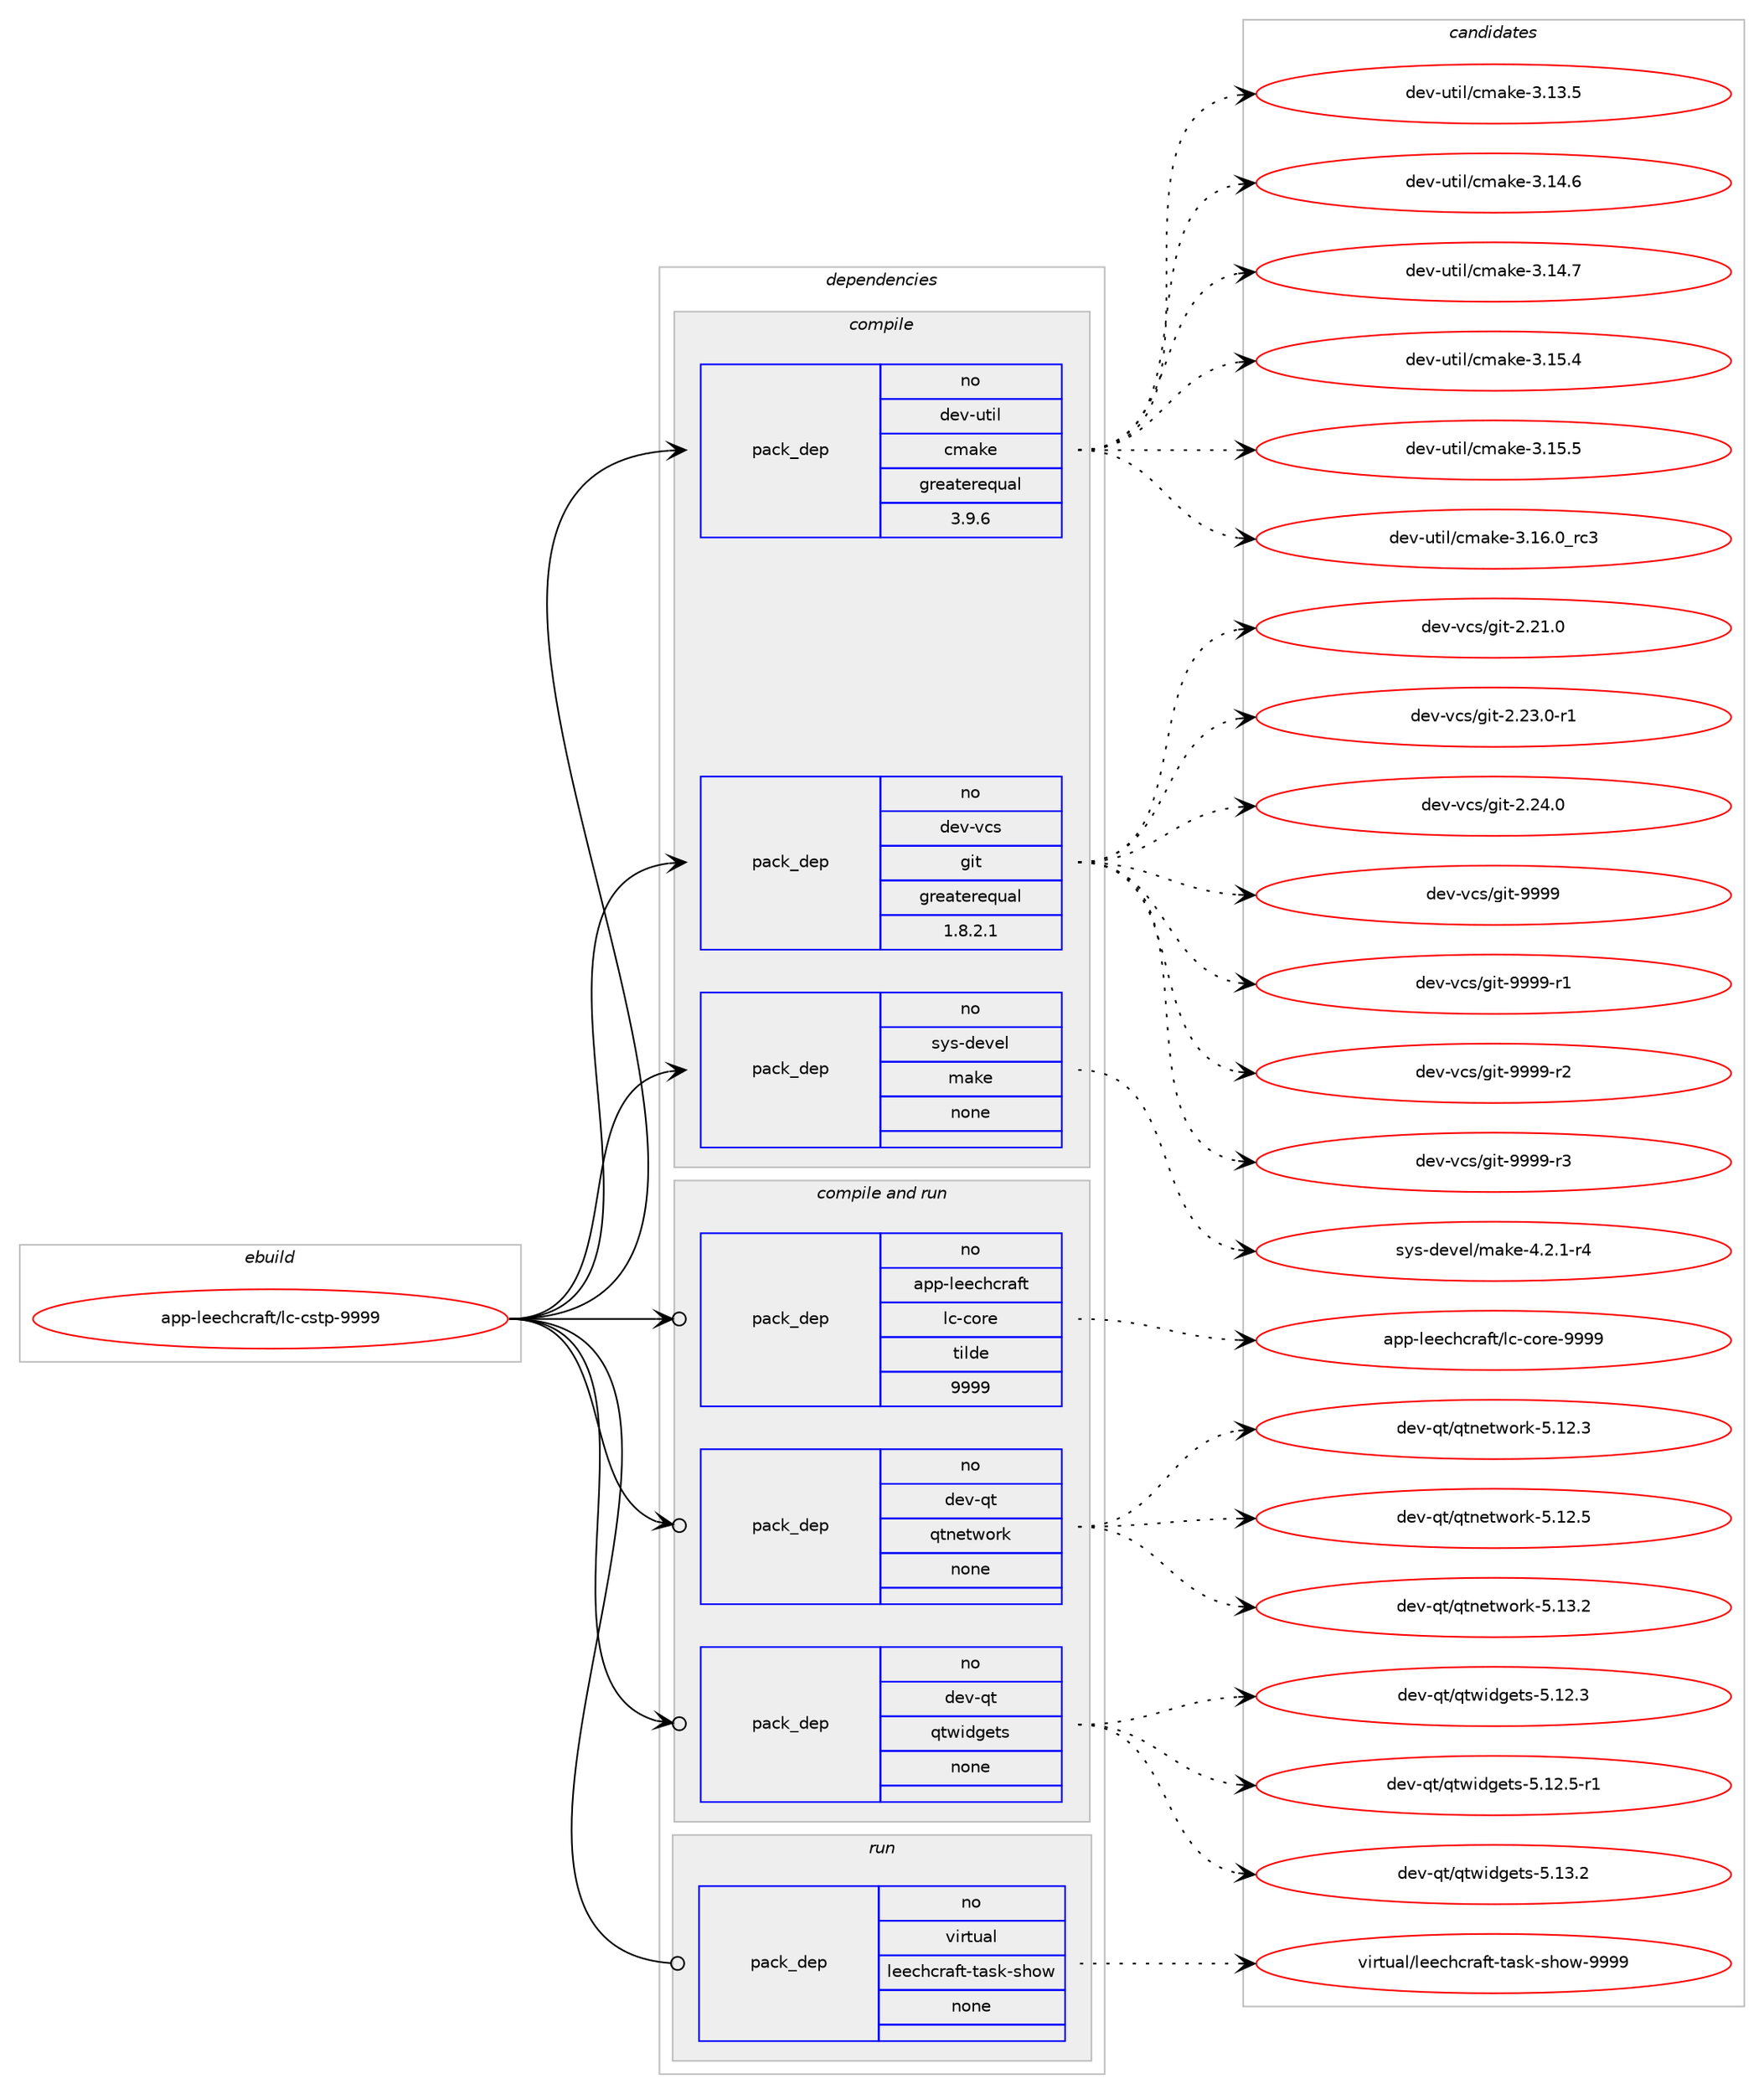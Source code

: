 digraph prolog {

# *************
# Graph options
# *************

newrank=true;
concentrate=true;
compound=true;
graph [rankdir=LR,fontname=Helvetica,fontsize=10,ranksep=1.5];#, ranksep=2.5, nodesep=0.2];
edge  [arrowhead=vee];
node  [fontname=Helvetica,fontsize=10];

# **********
# The ebuild
# **********

subgraph cluster_leftcol {
color=gray;
rank=same;
label=<<i>ebuild</i>>;
id [label="app-leechcraft/lc-cstp-9999", color=red, width=4, href="../app-leechcraft/lc-cstp-9999.svg"];
}

# ****************
# The dependencies
# ****************

subgraph cluster_midcol {
color=gray;
label=<<i>dependencies</i>>;
subgraph cluster_compile {
fillcolor="#eeeeee";
style=filled;
label=<<i>compile</i>>;
subgraph pack368882 {
dependency496472 [label=<<TABLE BORDER="0" CELLBORDER="1" CELLSPACING="0" CELLPADDING="4" WIDTH="220"><TR><TD ROWSPAN="6" CELLPADDING="30">pack_dep</TD></TR><TR><TD WIDTH="110">no</TD></TR><TR><TD>dev-util</TD></TR><TR><TD>cmake</TD></TR><TR><TD>greaterequal</TD></TR><TR><TD>3.9.6</TD></TR></TABLE>>, shape=none, color=blue];
}
id:e -> dependency496472:w [weight=20,style="solid",arrowhead="vee"];
subgraph pack368883 {
dependency496473 [label=<<TABLE BORDER="0" CELLBORDER="1" CELLSPACING="0" CELLPADDING="4" WIDTH="220"><TR><TD ROWSPAN="6" CELLPADDING="30">pack_dep</TD></TR><TR><TD WIDTH="110">no</TD></TR><TR><TD>dev-vcs</TD></TR><TR><TD>git</TD></TR><TR><TD>greaterequal</TD></TR><TR><TD>1.8.2.1</TD></TR></TABLE>>, shape=none, color=blue];
}
id:e -> dependency496473:w [weight=20,style="solid",arrowhead="vee"];
subgraph pack368884 {
dependency496474 [label=<<TABLE BORDER="0" CELLBORDER="1" CELLSPACING="0" CELLPADDING="4" WIDTH="220"><TR><TD ROWSPAN="6" CELLPADDING="30">pack_dep</TD></TR><TR><TD WIDTH="110">no</TD></TR><TR><TD>sys-devel</TD></TR><TR><TD>make</TD></TR><TR><TD>none</TD></TR><TR><TD></TD></TR></TABLE>>, shape=none, color=blue];
}
id:e -> dependency496474:w [weight=20,style="solid",arrowhead="vee"];
}
subgraph cluster_compileandrun {
fillcolor="#eeeeee";
style=filled;
label=<<i>compile and run</i>>;
subgraph pack368885 {
dependency496475 [label=<<TABLE BORDER="0" CELLBORDER="1" CELLSPACING="0" CELLPADDING="4" WIDTH="220"><TR><TD ROWSPAN="6" CELLPADDING="30">pack_dep</TD></TR><TR><TD WIDTH="110">no</TD></TR><TR><TD>app-leechcraft</TD></TR><TR><TD>lc-core</TD></TR><TR><TD>tilde</TD></TR><TR><TD>9999</TD></TR></TABLE>>, shape=none, color=blue];
}
id:e -> dependency496475:w [weight=20,style="solid",arrowhead="odotvee"];
subgraph pack368886 {
dependency496476 [label=<<TABLE BORDER="0" CELLBORDER="1" CELLSPACING="0" CELLPADDING="4" WIDTH="220"><TR><TD ROWSPAN="6" CELLPADDING="30">pack_dep</TD></TR><TR><TD WIDTH="110">no</TD></TR><TR><TD>dev-qt</TD></TR><TR><TD>qtnetwork</TD></TR><TR><TD>none</TD></TR><TR><TD></TD></TR></TABLE>>, shape=none, color=blue];
}
id:e -> dependency496476:w [weight=20,style="solid",arrowhead="odotvee"];
subgraph pack368887 {
dependency496477 [label=<<TABLE BORDER="0" CELLBORDER="1" CELLSPACING="0" CELLPADDING="4" WIDTH="220"><TR><TD ROWSPAN="6" CELLPADDING="30">pack_dep</TD></TR><TR><TD WIDTH="110">no</TD></TR><TR><TD>dev-qt</TD></TR><TR><TD>qtwidgets</TD></TR><TR><TD>none</TD></TR><TR><TD></TD></TR></TABLE>>, shape=none, color=blue];
}
id:e -> dependency496477:w [weight=20,style="solid",arrowhead="odotvee"];
}
subgraph cluster_run {
fillcolor="#eeeeee";
style=filled;
label=<<i>run</i>>;
subgraph pack368888 {
dependency496478 [label=<<TABLE BORDER="0" CELLBORDER="1" CELLSPACING="0" CELLPADDING="4" WIDTH="220"><TR><TD ROWSPAN="6" CELLPADDING="30">pack_dep</TD></TR><TR><TD WIDTH="110">no</TD></TR><TR><TD>virtual</TD></TR><TR><TD>leechcraft-task-show</TD></TR><TR><TD>none</TD></TR><TR><TD></TD></TR></TABLE>>, shape=none, color=blue];
}
id:e -> dependency496478:w [weight=20,style="solid",arrowhead="odot"];
}
}

# **************
# The candidates
# **************

subgraph cluster_choices {
rank=same;
color=gray;
label=<<i>candidates</i>>;

subgraph choice368882 {
color=black;
nodesep=1;
choice1001011184511711610510847991099710710145514649514653 [label="dev-util/cmake-3.13.5", color=red, width=4,href="../dev-util/cmake-3.13.5.svg"];
choice1001011184511711610510847991099710710145514649524654 [label="dev-util/cmake-3.14.6", color=red, width=4,href="../dev-util/cmake-3.14.6.svg"];
choice1001011184511711610510847991099710710145514649524655 [label="dev-util/cmake-3.14.7", color=red, width=4,href="../dev-util/cmake-3.14.7.svg"];
choice1001011184511711610510847991099710710145514649534652 [label="dev-util/cmake-3.15.4", color=red, width=4,href="../dev-util/cmake-3.15.4.svg"];
choice1001011184511711610510847991099710710145514649534653 [label="dev-util/cmake-3.15.5", color=red, width=4,href="../dev-util/cmake-3.15.5.svg"];
choice1001011184511711610510847991099710710145514649544648951149951 [label="dev-util/cmake-3.16.0_rc3", color=red, width=4,href="../dev-util/cmake-3.16.0_rc3.svg"];
dependency496472:e -> choice1001011184511711610510847991099710710145514649514653:w [style=dotted,weight="100"];
dependency496472:e -> choice1001011184511711610510847991099710710145514649524654:w [style=dotted,weight="100"];
dependency496472:e -> choice1001011184511711610510847991099710710145514649524655:w [style=dotted,weight="100"];
dependency496472:e -> choice1001011184511711610510847991099710710145514649534652:w [style=dotted,weight="100"];
dependency496472:e -> choice1001011184511711610510847991099710710145514649534653:w [style=dotted,weight="100"];
dependency496472:e -> choice1001011184511711610510847991099710710145514649544648951149951:w [style=dotted,weight="100"];
}
subgraph choice368883 {
color=black;
nodesep=1;
choice10010111845118991154710310511645504650494648 [label="dev-vcs/git-2.21.0", color=red, width=4,href="../dev-vcs/git-2.21.0.svg"];
choice100101118451189911547103105116455046505146484511449 [label="dev-vcs/git-2.23.0-r1", color=red, width=4,href="../dev-vcs/git-2.23.0-r1.svg"];
choice10010111845118991154710310511645504650524648 [label="dev-vcs/git-2.24.0", color=red, width=4,href="../dev-vcs/git-2.24.0.svg"];
choice1001011184511899115471031051164557575757 [label="dev-vcs/git-9999", color=red, width=4,href="../dev-vcs/git-9999.svg"];
choice10010111845118991154710310511645575757574511449 [label="dev-vcs/git-9999-r1", color=red, width=4,href="../dev-vcs/git-9999-r1.svg"];
choice10010111845118991154710310511645575757574511450 [label="dev-vcs/git-9999-r2", color=red, width=4,href="../dev-vcs/git-9999-r2.svg"];
choice10010111845118991154710310511645575757574511451 [label="dev-vcs/git-9999-r3", color=red, width=4,href="../dev-vcs/git-9999-r3.svg"];
dependency496473:e -> choice10010111845118991154710310511645504650494648:w [style=dotted,weight="100"];
dependency496473:e -> choice100101118451189911547103105116455046505146484511449:w [style=dotted,weight="100"];
dependency496473:e -> choice10010111845118991154710310511645504650524648:w [style=dotted,weight="100"];
dependency496473:e -> choice1001011184511899115471031051164557575757:w [style=dotted,weight="100"];
dependency496473:e -> choice10010111845118991154710310511645575757574511449:w [style=dotted,weight="100"];
dependency496473:e -> choice10010111845118991154710310511645575757574511450:w [style=dotted,weight="100"];
dependency496473:e -> choice10010111845118991154710310511645575757574511451:w [style=dotted,weight="100"];
}
subgraph choice368884 {
color=black;
nodesep=1;
choice1151211154510010111810110847109971071014552465046494511452 [label="sys-devel/make-4.2.1-r4", color=red, width=4,href="../sys-devel/make-4.2.1-r4.svg"];
dependency496474:e -> choice1151211154510010111810110847109971071014552465046494511452:w [style=dotted,weight="100"];
}
subgraph choice368885 {
color=black;
nodesep=1;
choice9711211245108101101991049911497102116471089945991111141014557575757 [label="app-leechcraft/lc-core-9999", color=red, width=4,href="../app-leechcraft/lc-core-9999.svg"];
dependency496475:e -> choice9711211245108101101991049911497102116471089945991111141014557575757:w [style=dotted,weight="100"];
}
subgraph choice368886 {
color=black;
nodesep=1;
choice100101118451131164711311611010111611911111410745534649504651 [label="dev-qt/qtnetwork-5.12.3", color=red, width=4,href="../dev-qt/qtnetwork-5.12.3.svg"];
choice100101118451131164711311611010111611911111410745534649504653 [label="dev-qt/qtnetwork-5.12.5", color=red, width=4,href="../dev-qt/qtnetwork-5.12.5.svg"];
choice100101118451131164711311611010111611911111410745534649514650 [label="dev-qt/qtnetwork-5.13.2", color=red, width=4,href="../dev-qt/qtnetwork-5.13.2.svg"];
dependency496476:e -> choice100101118451131164711311611010111611911111410745534649504651:w [style=dotted,weight="100"];
dependency496476:e -> choice100101118451131164711311611010111611911111410745534649504653:w [style=dotted,weight="100"];
dependency496476:e -> choice100101118451131164711311611010111611911111410745534649514650:w [style=dotted,weight="100"];
}
subgraph choice368887 {
color=black;
nodesep=1;
choice100101118451131164711311611910510010310111611545534649504651 [label="dev-qt/qtwidgets-5.12.3", color=red, width=4,href="../dev-qt/qtwidgets-5.12.3.svg"];
choice1001011184511311647113116119105100103101116115455346495046534511449 [label="dev-qt/qtwidgets-5.12.5-r1", color=red, width=4,href="../dev-qt/qtwidgets-5.12.5-r1.svg"];
choice100101118451131164711311611910510010310111611545534649514650 [label="dev-qt/qtwidgets-5.13.2", color=red, width=4,href="../dev-qt/qtwidgets-5.13.2.svg"];
dependency496477:e -> choice100101118451131164711311611910510010310111611545534649504651:w [style=dotted,weight="100"];
dependency496477:e -> choice1001011184511311647113116119105100103101116115455346495046534511449:w [style=dotted,weight="100"];
dependency496477:e -> choice100101118451131164711311611910510010310111611545534649514650:w [style=dotted,weight="100"];
}
subgraph choice368888 {
color=black;
nodesep=1;
choice11810511411611797108471081011019910499114971021164511697115107451151041111194557575757 [label="virtual/leechcraft-task-show-9999", color=red, width=4,href="../virtual/leechcraft-task-show-9999.svg"];
dependency496478:e -> choice11810511411611797108471081011019910499114971021164511697115107451151041111194557575757:w [style=dotted,weight="100"];
}
}

}
